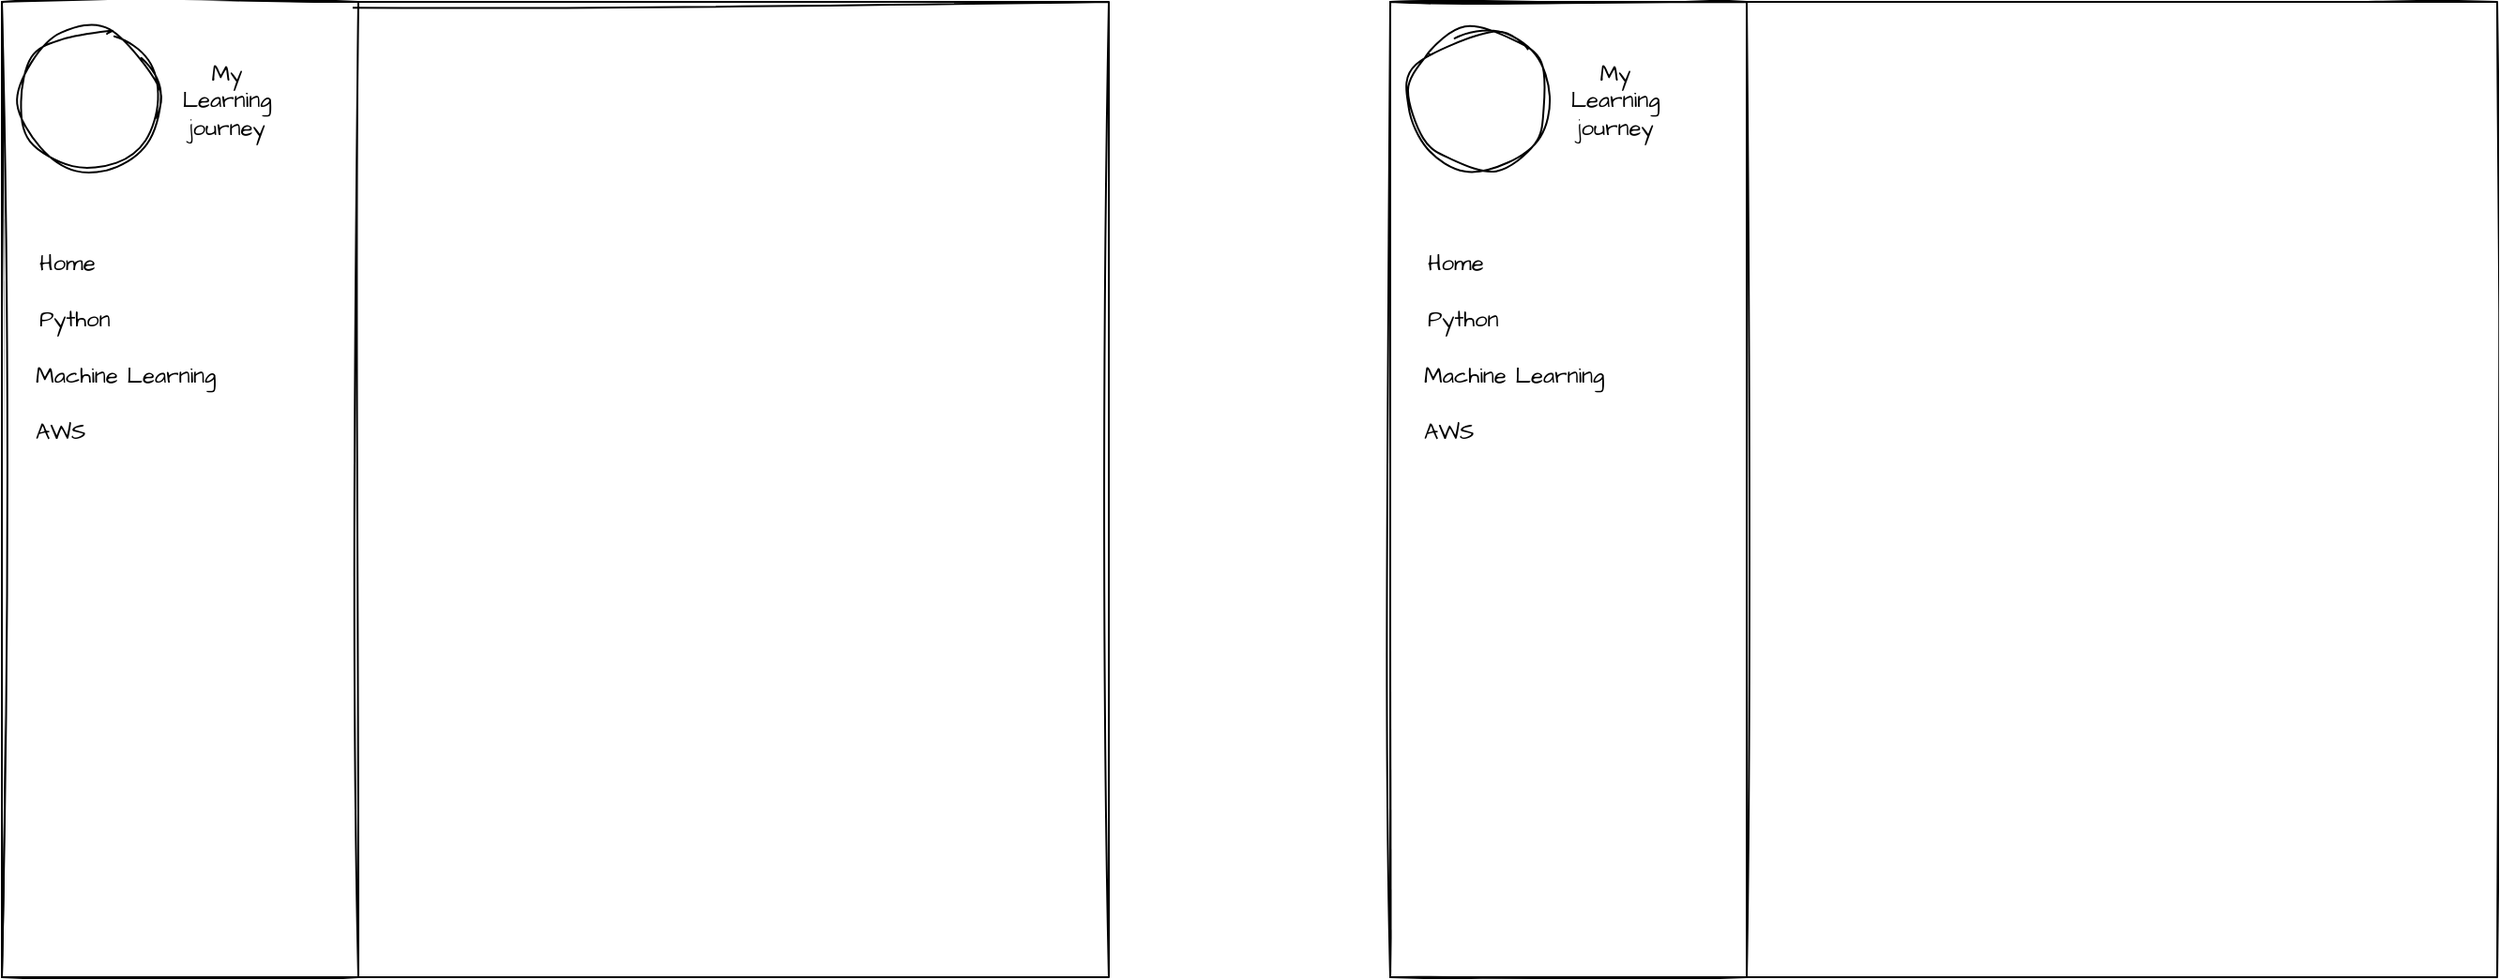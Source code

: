 <mxfile version="25.0.2">
  <diagram name="Page-1" id="MdbGQt98axtKGy3nFwLZ">
    <mxGraphModel dx="778" dy="540" grid="1" gridSize="10" guides="1" tooltips="1" connect="1" arrows="1" fold="1" page="1" pageScale="1" pageWidth="850" pageHeight="1100" math="0" shadow="0">
      <root>
        <mxCell id="0" />
        <mxCell id="1" parent="0" />
        <mxCell id="xAuHnKgWELdT8qhJnh3I-2" value="" style="rounded=0;whiteSpace=wrap;html=1;sketch=1;hachureGap=4;jiggle=2;curveFitting=1;fontFamily=Architects Daughter;fontSource=https%3A%2F%2Ffonts.googleapis.com%2Fcss%3Ffamily%3DArchitects%2BDaughter;" parent="1" vertex="1">
          <mxGeometry x="200" y="180" width="20" as="geometry" />
        </mxCell>
        <mxCell id="xAuHnKgWELdT8qhJnh3I-3" value="" style="rounded=0;whiteSpace=wrap;html=1;sketch=1;hachureGap=4;jiggle=2;curveFitting=1;fontFamily=Architects Daughter;fontSource=https%3A%2F%2Ffonts.googleapis.com%2Fcss%3Ffamily%3DArchitects%2BDaughter;" parent="1" vertex="1">
          <mxGeometry x="120" y="40" width="590" height="520" as="geometry" />
        </mxCell>
        <mxCell id="xAuHnKgWELdT8qhJnh3I-4" value="" style="rounded=0;whiteSpace=wrap;html=1;sketch=1;hachureGap=4;jiggle=2;curveFitting=1;fontFamily=Architects Daughter;fontSource=https%3A%2F%2Ffonts.googleapis.com%2Fcss%3Ffamily%3DArchitects%2BDaughter;" parent="1" vertex="1">
          <mxGeometry x="120" y="40" width="190" height="520" as="geometry" />
        </mxCell>
        <mxCell id="xAuHnKgWELdT8qhJnh3I-5" value="My Learning journey" style="text;html=1;align=center;verticalAlign=middle;whiteSpace=wrap;rounded=0;fontFamily=Architects Daughter;fontSource=https%3A%2F%2Ffonts.googleapis.com%2Fcss%3Ffamily%3DArchitects%2BDaughter;" parent="1" vertex="1">
          <mxGeometry x="210" y="77.5" width="60" height="30" as="geometry" />
        </mxCell>
        <mxCell id="xAuHnKgWELdT8qhJnh3I-6" value="" style="ellipse;whiteSpace=wrap;html=1;aspect=fixed;sketch=1;hachureGap=4;jiggle=2;curveFitting=1;fontFamily=Architects Daughter;fontSource=https%3A%2F%2Ffonts.googleapis.com%2Fcss%3Ffamily%3DArchitects%2BDaughter;" parent="1" vertex="1">
          <mxGeometry x="130" y="55" width="75" height="75" as="geometry" />
        </mxCell>
        <mxCell id="xAuHnKgWELdT8qhJnh3I-7" value="Home" style="text;html=1;align=left;verticalAlign=middle;whiteSpace=wrap;rounded=0;fontFamily=Architects Daughter;fontSource=https%3A%2F%2Ffonts.googleapis.com%2Fcss%3Ffamily%3DArchitects%2BDaughter;" parent="1" vertex="1">
          <mxGeometry x="137.5" y="165" width="60" height="30" as="geometry" />
        </mxCell>
        <mxCell id="xAuHnKgWELdT8qhJnh3I-8" value="Python" style="text;html=1;align=left;verticalAlign=middle;whiteSpace=wrap;rounded=0;fontFamily=Architects Daughter;fontSource=https%3A%2F%2Ffonts.googleapis.com%2Fcss%3Ffamily%3DArchitects%2BDaughter;" parent="1" vertex="1">
          <mxGeometry x="137.5" y="195" width="60" height="30" as="geometry" />
        </mxCell>
        <mxCell id="xAuHnKgWELdT8qhJnh3I-9" value="Machine Learning" style="text;html=1;align=left;verticalAlign=middle;whiteSpace=wrap;rounded=0;fontFamily=Architects Daughter;fontSource=https%3A%2F%2Ffonts.googleapis.com%2Fcss%3Ffamily%3DArchitects%2BDaughter;" parent="1" vertex="1">
          <mxGeometry x="136" y="225" width="114" height="30" as="geometry" />
        </mxCell>
        <mxCell id="xAuHnKgWELdT8qhJnh3I-10" value="AWS" style="text;html=1;align=left;verticalAlign=middle;whiteSpace=wrap;rounded=0;fontFamily=Architects Daughter;fontSource=https%3A%2F%2Ffonts.googleapis.com%2Fcss%3Ffamily%3DArchitects%2BDaughter;" parent="1" vertex="1">
          <mxGeometry x="136" y="255" width="114" height="30" as="geometry" />
        </mxCell>
        <mxCell id="xAuHnKgWELdT8qhJnh3I-11" value="" style="rounded=0;whiteSpace=wrap;html=1;sketch=1;hachureGap=4;jiggle=2;curveFitting=1;fontFamily=Architects Daughter;fontSource=https%3A%2F%2Ffonts.googleapis.com%2Fcss%3Ffamily%3DArchitects%2BDaughter;" parent="1" vertex="1">
          <mxGeometry x="940" y="180" width="20" as="geometry" />
        </mxCell>
        <mxCell id="xAuHnKgWELdT8qhJnh3I-12" value="" style="rounded=0;whiteSpace=wrap;html=1;sketch=1;hachureGap=4;jiggle=2;curveFitting=1;fontFamily=Architects Daughter;fontSource=https%3A%2F%2Ffonts.googleapis.com%2Fcss%3Ffamily%3DArchitects%2BDaughter;" parent="1" vertex="1">
          <mxGeometry x="860" y="40" width="590" height="520" as="geometry" />
        </mxCell>
        <mxCell id="xAuHnKgWELdT8qhJnh3I-13" value="" style="rounded=0;whiteSpace=wrap;html=1;sketch=1;hachureGap=4;jiggle=2;curveFitting=1;fontFamily=Architects Daughter;fontSource=https%3A%2F%2Ffonts.googleapis.com%2Fcss%3Ffamily%3DArchitects%2BDaughter;" parent="1" vertex="1">
          <mxGeometry x="860" y="40" width="190" height="520" as="geometry" />
        </mxCell>
        <mxCell id="xAuHnKgWELdT8qhJnh3I-14" value="My Learning journey" style="text;html=1;align=center;verticalAlign=middle;whiteSpace=wrap;rounded=0;fontFamily=Architects Daughter;fontSource=https%3A%2F%2Ffonts.googleapis.com%2Fcss%3Ffamily%3DArchitects%2BDaughter;" parent="1" vertex="1">
          <mxGeometry x="950" y="77.5" width="60" height="30" as="geometry" />
        </mxCell>
        <mxCell id="xAuHnKgWELdT8qhJnh3I-15" value="" style="ellipse;whiteSpace=wrap;html=1;aspect=fixed;sketch=1;hachureGap=4;jiggle=2;curveFitting=1;fontFamily=Architects Daughter;fontSource=https%3A%2F%2Ffonts.googleapis.com%2Fcss%3Ffamily%3DArchitects%2BDaughter;" parent="1" vertex="1">
          <mxGeometry x="870" y="55" width="75" height="75" as="geometry" />
        </mxCell>
        <mxCell id="xAuHnKgWELdT8qhJnh3I-16" value="Home" style="text;html=1;align=left;verticalAlign=middle;whiteSpace=wrap;rounded=0;fontFamily=Architects Daughter;fontSource=https%3A%2F%2Ffonts.googleapis.com%2Fcss%3Ffamily%3DArchitects%2BDaughter;" parent="1" vertex="1">
          <mxGeometry x="877.5" y="165" width="60" height="30" as="geometry" />
        </mxCell>
        <mxCell id="xAuHnKgWELdT8qhJnh3I-17" value="Python" style="text;html=1;align=left;verticalAlign=middle;whiteSpace=wrap;rounded=0;fontFamily=Architects Daughter;fontSource=https%3A%2F%2Ffonts.googleapis.com%2Fcss%3Ffamily%3DArchitects%2BDaughter;" parent="1" vertex="1">
          <mxGeometry x="877.5" y="195" width="60" height="30" as="geometry" />
        </mxCell>
        <mxCell id="xAuHnKgWELdT8qhJnh3I-18" value="Machine Learning" style="text;html=1;align=left;verticalAlign=middle;whiteSpace=wrap;rounded=0;fontFamily=Architects Daughter;fontSource=https%3A%2F%2Ffonts.googleapis.com%2Fcss%3Ffamily%3DArchitects%2BDaughter;" parent="1" vertex="1">
          <mxGeometry x="876" y="225" width="114" height="30" as="geometry" />
        </mxCell>
        <mxCell id="xAuHnKgWELdT8qhJnh3I-19" value="AWS" style="text;html=1;align=left;verticalAlign=middle;whiteSpace=wrap;rounded=0;fontFamily=Architects Daughter;fontSource=https%3A%2F%2Ffonts.googleapis.com%2Fcss%3Ffamily%3DArchitects%2BDaughter;" parent="1" vertex="1">
          <mxGeometry x="876" y="255" width="114" height="30" as="geometry" />
        </mxCell>
      </root>
    </mxGraphModel>
  </diagram>
</mxfile>
